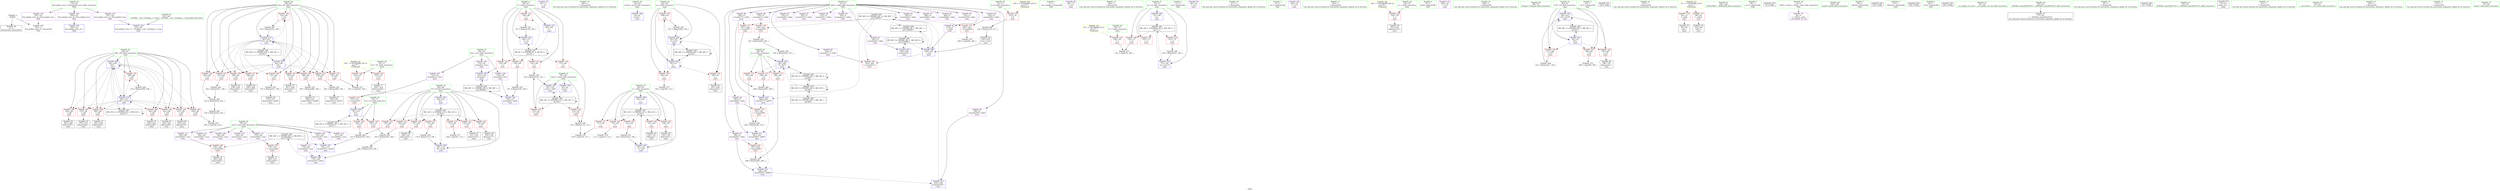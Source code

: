 digraph "SVFG" {
	label="SVFG";

	Node0x560d59ad0200 [shape=record,color=grey,label="{NodeID: 0\nNullPtr}"];
	Node0x560d59ad0200 -> Node0x560d59ad50b0[style=solid];
	Node0x560d59ad0200 -> Node0x560d59afc360[style=solid];
	Node0x560d59b031f0 [shape=record,color=grey,label="{NodeID: 263\n232 = Binary(231, 106, )\n}"];
	Node0x560d59b031f0 -> Node0x560d59b03370[style=solid];
	Node0x560d59afbef0 [shape=record,color=red,label="{NodeID: 180\n294\<--293\n\<--arrayidx93\nmain\n}"];
	Node0x560d59afbef0 -> Node0x560d59af5820[style=solid];
	Node0x560d59af37c0 [shape=record,color=purple,label="{NodeID: 97\n93\<--11\n\<--.str\nmain\n}"];
	Node0x560d59ad0320 [shape=record,color=green,label="{NodeID: 14\n190\<--1\n\<--dummyObj\nCan only get source location for instruction, argument, global var or function.}"];
	Node0x560d59b046f0 [shape=record,color=grey,label="{NodeID: 277\n148 = cmp(147, 112, )\n}"];
	Node0x560d59af6ba0 [shape=record,color=blue,label="{NodeID: 194\n64\<--142\ni\<--inc8\nmain\n}"];
	Node0x560d59af6ba0 -> Node0x560d59b13990[style=dashed];
	Node0x560d59af43b0 [shape=record,color=purple,label="{NodeID: 111\n170\<--66\narrayidx24\<--num\nmain\n}"];
	Node0x560d59af43b0 -> Node0x560d59af6ee0[style=solid];
	Node0x560d59af27b0 [shape=record,color=green,label="{NodeID: 28\n54\<--55\nretval\<--retval_field_insensitive\nmain\n}"];
	Node0x560d59af27b0 -> Node0x560d59afc460[style=solid];
	Node0x560d59af7700 [shape=record,color=blue,label="{NodeID: 208\n86\<--106\nj56\<--\nmain\n}"];
	Node0x560d59af7700 -> Node0x560d59afb120[style=dashed];
	Node0x560d59af7700 -> Node0x560d59afb1f0[style=dashed];
	Node0x560d59af7700 -> Node0x560d59afb2c0[style=dashed];
	Node0x560d59af7700 -> Node0x560d59afb390[style=dashed];
	Node0x560d59af7700 -> Node0x560d59afb460[style=dashed];
	Node0x560d59af7700 -> Node0x560d59afb530[style=dashed];
	Node0x560d59af7700 -> Node0x560d59afb600[style=dashed];
	Node0x560d59af7700 -> Node0x560d59afb6d0[style=dashed];
	Node0x560d59af7700 -> Node0x560d59af7700[style=dashed];
	Node0x560d59af7700 -> Node0x560d59afeb30[style=dashed];
	Node0x560d59af7700 -> Node0x560d59b0ff80[style=dashed];
	Node0x560d59af9240 [shape=record,color=red,label="{NodeID: 125\n133\<--62\n\<--count\nmain\n}"];
	Node0x560d59af9240 -> Node0x560d59af8050[style=solid];
	Node0x560d59af3210 [shape=record,color=green,label="{NodeID: 42\n82\<--83\nj\<--j_field_insensitive\nmain\n}"];
	Node0x560d59af3210 -> Node0x560d59afa690[style=solid];
	Node0x560d59af3210 -> Node0x560d59afa760[style=solid];
	Node0x560d59af3210 -> Node0x560d59afa830[style=solid];
	Node0x560d59af3210 -> Node0x560d59af7220[style=solid];
	Node0x560d59af3210 -> Node0x560d59af73c0[style=solid];
	Node0x560d59b15d80 [shape=record,color=black,label="{NodeID: 305\nMR_16V_2 = PHI(MR_16V_3, MR_16V_1, )\npts\{71 \}\n}"];
	Node0x560d59b15d80 -> Node0x560d59af6d40[style=dashed];
	Node0x560d59af9da0 [shape=record,color=red,label="{NodeID: 139\n164\<--70\n\<--l13\nmain\n}"];
	Node0x560d59af9da0 -> Node0x560d59af7d50[style=solid];
	Node0x560d59af4980 [shape=record,color=black,label="{NodeID: 56\n129\<--128\nidxprom5\<--\nmain\n}"];
	Node0x560d59afa900 [shape=record,color=red,label="{NodeID: 153\n223\<--84\n\<--i52\nmain\n}"];
	Node0x560d59afa900 -> Node0x560d59b03f70[style=solid];
	Node0x560d59af54e0 [shape=record,color=black,label="{NodeID: 70\n276\<--275\nidxprom82\<--\nmain\n}"];
	Node0x560d59af7d50 [shape=record,color=grey,label="{NodeID: 250\n165 = Binary(163, 164, )\n}"];
	Node0x560d59af7d50 -> Node0x560d59af7bd0[style=solid];
	Node0x560d59afb460 [shape=record,color=red,label="{NodeID: 167\n275\<--86\n\<--j56\nmain\n}"];
	Node0x560d59afb460 -> Node0x560d59af54e0[style=solid];
	Node0x560d59af6040 [shape=record,color=purple,label="{NodeID: 84\n243\<--8\narrayidx65\<--table\nmain\n}"];
	Node0x560d59af6040 -> Node0x560d59afbae0[style=solid];
	Node0x560d59acfd80 [shape=record,color=green,label="{NodeID: 1\n7\<--1\n__dso_handle\<--dummyObj\nGlob }"];
	Node0x560d59b03370 [shape=record,color=grey,label="{NodeID: 264\n233 = Binary(230, 232, )\n}"];
	Node0x560d59b03370 -> Node0x560d59b034f0[style=solid];
	Node0x560d59afbfc0 [shape=record,color=red,label="{NodeID: 181\n297\<--296\n\<--arrayidx95\nmain\n}"];
	Node0x560d59afbfc0 -> Node0x560d59af87d0[style=solid];
	Node0x560d59af3890 [shape=record,color=purple,label="{NodeID: 98\n94\<--13\n\<--.str.1\nmain\n}"];
	Node0x560d59ad03f0 [shape=record,color=green,label="{NodeID: 15\n204\<--1\n\<--dummyObj\nCan only get source location for instruction, argument, global var or function.}"];
	Node0x560d59b04870 [shape=record,color=grey,label="{NodeID: 278\n236 = cmp(229, 234, )\n}"];
	Node0x560d59af6c70 [shape=record,color=blue,label="{NodeID: 195\n68\<--106\ni9\<--\nmain\n}"];
	Node0x560d59af6c70 -> Node0x560d59b15880[style=dashed];
	Node0x560d59af4480 [shape=record,color=purple,label="{NodeID: 112\n277\<--66\narrayidx83\<--num\nmain\n}"];
	Node0x560d59af2840 [shape=record,color=green,label="{NodeID: 29\n56\<--57\nT\<--T_field_insensitive\nmain\n}"];
	Node0x560d59af2840 -> Node0x560d59af8c90[style=solid];
	Node0x560d59af77d0 [shape=record,color=blue,label="{NodeID: 209\n88\<--256\nd\<--div72\nmain\n}"];
	Node0x560d59af77d0 -> Node0x560d59afb7a0[style=dashed];
	Node0x560d59af77d0 -> Node0x560d59afb870[style=dashed];
	Node0x560d59af77d0 -> Node0x560d59afb940[style=dashed];
	Node0x560d59af77d0 -> Node0x560d59b10e80[style=dashed];
	Node0x560d59af9310 [shape=record,color=red,label="{NodeID: 126\n110\<--64\n\<--i\nmain\n}"];
	Node0x560d59af9310 -> Node0x560d59b04570[style=solid];
	Node0x560d59af32e0 [shape=record,color=green,label="{NodeID: 43\n84\<--85\ni52\<--i52_field_insensitive\nmain\n}"];
	Node0x560d59af32e0 -> Node0x560d59afa900[style=solid];
	Node0x560d59af32e0 -> Node0x560d59afa9d0[style=solid];
	Node0x560d59af32e0 -> Node0x560d59afaaa0[style=solid];
	Node0x560d59af32e0 -> Node0x560d59afab70[style=solid];
	Node0x560d59af32e0 -> Node0x560d59afac40[style=solid];
	Node0x560d59af32e0 -> Node0x560d59afad10[style=solid];
	Node0x560d59af32e0 -> Node0x560d59afade0[style=solid];
	Node0x560d59af32e0 -> Node0x560d59afaeb0[style=solid];
	Node0x560d59af32e0 -> Node0x560d59afaf80[style=solid];
	Node0x560d59af32e0 -> Node0x560d59afb050[style=solid];
	Node0x560d59af32e0 -> Node0x560d59af7630[style=solid];
	Node0x560d59af32e0 -> Node0x560d59afec00[style=solid];
	Node0x560d59b16280 [shape=record,color=black,label="{NodeID: 306\nMR_40V_2 = PHI(MR_40V_4, MR_40V_1, )\npts\{670000 \}\n}"];
	Node0x560d59b16280 -> Node0x560d59afbd50[style=dashed];
	Node0x560d59b16280 -> Node0x560d59afbef0[style=dashed];
	Node0x560d59b16280 -> Node0x560d59af6e10[style=dashed];
	Node0x560d59af9e70 [shape=record,color=red,label="{NodeID: 140\n179\<--72\n\<--ca\nmain\n}"];
	Node0x560d59af9e70 -> Node0x560d59b03df0[style=solid];
	Node0x560d59af4a50 [shape=record,color=black,label="{NodeID: 57\n151\<--150\nidxprom14\<--\nmain\n}"];
	Node0x560d59b18da0 [shape=record,color=yellow,style=double,label="{NodeID: 320\n20V_1 = ENCHI(MR_20V_0)\npts\{75 \}\nFun[main]}"];
	Node0x560d59b18da0 -> Node0x560d59afa0e0[style=dashed];
	Node0x560d59afa9d0 [shape=record,color=red,label="{NodeID: 154\n230\<--84\n\<--i52\nmain\n}"];
	Node0x560d59afa9d0 -> Node0x560d59b03370[style=solid];
	Node0x560d59af55b0 [shape=record,color=black,label="{NodeID: 71\n280\<--279\nidxprom85\<--\nmain\n}"];
	Node0x560d59af7ed0 [shape=record,color=grey,label="{NodeID: 251\n142 = Binary(141, 106, )\n}"];
	Node0x560d59af7ed0 -> Node0x560d59af6ba0[style=solid];
	Node0x560d59afb530 [shape=record,color=red,label="{NodeID: 168\n290\<--86\n\<--j56\nmain\n}"];
	Node0x560d59afb530 -> Node0x560d59af5750[style=solid];
	Node0x560d59af6110 [shape=record,color=purple,label="{NodeID: 85\n250\<--8\narrayidx69\<--table\nmain\n}"];
	Node0x560d59ad4590 [shape=record,color=green,label="{NodeID: 2\n11\<--1\n.str\<--dummyObj\nGlob }"];
	Node0x560d59b034f0 [shape=record,color=grey,label="{NodeID: 265\n234 = Binary(233, 235, )\n}"];
	Node0x560d59b034f0 -> Node0x560d59b04870[style=solid];
	Node0x560d59afc090 [shape=record,color=red,label="{NodeID: 182\n325\<--324\n\<--arrayidx111\nmain\n}"];
	Node0x560d59af3960 [shape=record,color=purple,label="{NodeID: 99\n99\<--16\n\<--.str.2\nmain\n}"];
	Node0x560d59ad04c0 [shape=record,color=green,label="{NodeID: 16\n217\<--1\n\<--dummyObj\nCan only get source location for instruction, argument, global var or function.}"];
	Node0x560d59b049f0 [shape=record,color=grey,label="{NodeID: 279\n245 = cmp(244, 246, )\n}"];
	Node0x560d59af6d40 [shape=record,color=blue,label="{NodeID: 196\n70\<--153\nl13\<--\nmain\n}"];
	Node0x560d59af6d40 -> Node0x560d59af9cd0[style=dashed];
	Node0x560d59af6d40 -> Node0x560d59af9da0[style=dashed];
	Node0x560d59af6d40 -> Node0x560d59b15d80[style=dashed];
	Node0x560d59af4550 [shape=record,color=purple,label="{NodeID: 113\n278\<--66\narrayidx84\<--num\nmain\n}"];
	Node0x560d59af4550 -> Node0x560d59afbd50[style=solid];
	Node0x560d59af28d0 [shape=record,color=green,label="{NodeID: 30\n58\<--59\nleve\<--leve_field_insensitive\nmain\n}"];
	Node0x560d59af28d0 -> Node0x560d59af3ed0[style=solid];
	Node0x560d59af28d0 -> Node0x560d59af3fa0[style=solid];
	Node0x560d59af28d0 -> Node0x560d59af4070[style=solid];
	Node0x560d59af78a0 [shape=record,color=blue,label="{NodeID: 210\n266\<--268\narrayidx77\<--add78\nmain\n}"];
	Node0x560d59af78a0 -> Node0x560d59afbe20[style=dashed];
	Node0x560d59af78a0 -> Node0x560d59af7970[style=dashed];
	Node0x560d59af93e0 [shape=record,color=red,label="{NodeID: 127\n117\<--64\n\<--i\nmain\n}"];
	Node0x560d59af93e0 -> Node0x560d59b04270[style=solid];
	Node0x560d59af33b0 [shape=record,color=green,label="{NodeID: 44\n86\<--87\nj56\<--j56_field_insensitive\nmain\n}"];
	Node0x560d59af33b0 -> Node0x560d59afb120[style=solid];
	Node0x560d59af33b0 -> Node0x560d59afb1f0[style=solid];
	Node0x560d59af33b0 -> Node0x560d59afb2c0[style=solid];
	Node0x560d59af33b0 -> Node0x560d59afb390[style=solid];
	Node0x560d59af33b0 -> Node0x560d59afb460[style=solid];
	Node0x560d59af33b0 -> Node0x560d59afb530[style=solid];
	Node0x560d59af33b0 -> Node0x560d59afb600[style=solid];
	Node0x560d59af33b0 -> Node0x560d59afb6d0[style=solid];
	Node0x560d59af33b0 -> Node0x560d59af7700[style=solid];
	Node0x560d59af33b0 -> Node0x560d59afeb30[style=solid];
	Node0x560d59af9f40 [shape=record,color=red,label="{NodeID: 141\n318\<--72\n\<--ca\nmain\n}"];
	Node0x560d59af4b20 [shape=record,color=black,label="{NodeID: 58\n159\<--158\nidxprom17\<--\nmain\n}"];
	Node0x560d59b18e80 [shape=record,color=yellow,style=double,label="{NodeID: 321\n22V_1 = ENCHI(MR_22V_0)\npts\{77 \}\nFun[main]}"];
	Node0x560d59b18e80 -> Node0x560d59afa1b0[style=dashed];
	Node0x560d59b18e80 -> Node0x560d59afa280[style=dashed];
	Node0x560d59afaaa0 [shape=record,color=red,label="{NodeID: 155\n231\<--84\n\<--i52\nmain\n}"];
	Node0x560d59afaaa0 -> Node0x560d59b031f0[style=solid];
	Node0x560d59af5680 [shape=record,color=black,label="{NodeID: 72\n288\<--287\nidxprom89\<--add88\nmain\n}"];
	Node0x560d59af8050 [shape=record,color=grey,label="{NodeID: 252\n134 = Binary(133, 132, )\n}"];
	Node0x560d59af8050 -> Node0x560d59af6a00[style=solid];
	Node0x560d59afb600 [shape=record,color=red,label="{NodeID: 169\n303\<--86\n\<--j56\nmain\n}"];
	Node0x560d59afb600 -> Node0x560d59af59c0[style=solid];
	Node0x560d59af61e0 [shape=record,color=purple,label="{NodeID: 86\n253\<--8\narrayidx71\<--table\nmain\n}"];
	Node0x560d59af61e0 -> Node0x560d59afbbb0[style=solid];
	Node0x560d59ad3fa0 [shape=record,color=green,label="{NodeID: 3\n13\<--1\n.str.1\<--dummyObj\nGlob }"];
	Node0x560d59b03670 [shape=record,color=grey,label="{NodeID: 266\n216 = Binary(215, 217, )\n}"];
	Node0x560d59b03670 -> Node0x560d59af4e60[style=solid];
	Node0x560d59afc160 [shape=record,color=blue,label="{NodeID: 183\n350\<--25\nllvm.global_ctors_0\<--\nGlob }"];
	Node0x560d59af3a30 [shape=record,color=purple,label="{NodeID: 100\n100\<--18\n\<--.str.3\nmain\n}"];
	Node0x560d59ad0590 [shape=record,color=green,label="{NodeID: 17\n235\<--1\n\<--dummyObj\nCan only get source location for instruction, argument, global var or function.}"];
	Node0x560d59af6e10 [shape=record,color=blue,label="{NodeID: 197\n161\<--157\narrayidx19\<--add16\nmain\n}"];
	Node0x560d59af6e10 -> Node0x560d59af6ee0[style=dashed];
	Node0x560d59af4620 [shape=record,color=purple,label="{NodeID: 114\n292\<--66\narrayidx92\<--num\nmain\n}"];
	Node0x560d59af2960 [shape=record,color=green,label="{NodeID: 31\n60\<--61\nl\<--l_field_insensitive\nmain\n}"];
	Node0x560d59af2960 -> Node0x560d59af8d60[style=solid];
	Node0x560d59af2960 -> Node0x560d59af8e30[style=solid];
	Node0x560d59af2960 -> Node0x560d59af8f00[style=solid];
	Node0x560d59af2960 -> Node0x560d59af8fd0[style=solid];
	Node0x560d59af2960 -> Node0x560d59af90a0[style=solid];
	Node0x560d59af2960 -> Node0x560d59afc530[style=solid];
	Node0x560d59af2960 -> Node0x560d59af6ad0[style=solid];
	Node0x560d59af7970 [shape=record,color=blue,label="{NodeID: 211\n281\<--283\narrayidx86\<--add87\nmain\n}"];
	Node0x560d59af7970 -> Node0x560d59afbfc0[style=dashed];
	Node0x560d59af7970 -> Node0x560d59afe990[style=dashed];
	Node0x560d59af94b0 [shape=record,color=red,label="{NodeID: 128\n121\<--64\n\<--i\nmain\n}"];
	Node0x560d59af94b0 -> Node0x560d59af48b0[style=solid];
	Node0x560d59af3480 [shape=record,color=green,label="{NodeID: 45\n88\<--89\nd\<--d_field_insensitive\nmain\n}"];
	Node0x560d59af3480 -> Node0x560d59afb7a0[style=solid];
	Node0x560d59af3480 -> Node0x560d59afb870[style=solid];
	Node0x560d59af3480 -> Node0x560d59afb940[style=solid];
	Node0x560d59af3480 -> Node0x560d59af77d0[style=solid];
	Node0x560d59afa010 [shape=record,color=red,label="{NodeID: 142\n331\<--72\n\<--ca\nmain\n}"];
	Node0x560d59afa010 -> Node0x560d59b00860[style=solid];
	Node0x560d59af4bf0 [shape=record,color=black,label="{NodeID: 59\n168\<--167\nidxprom22\<--\nmain\n}"];
	Node0x560d59b18f60 [shape=record,color=yellow,style=double,label="{NodeID: 322\n24V_1 = ENCHI(MR_24V_0)\npts\{79 \}\nFun[main]}"];
	Node0x560d59b18f60 -> Node0x560d59afa350[style=dashed];
	Node0x560d59afab70 [shape=record,color=red,label="{NodeID: 156\n238\<--84\n\<--i52\nmain\n}"];
	Node0x560d59afab70 -> Node0x560d59af4f30[style=solid];
	Node0x560d59af5750 [shape=record,color=black,label="{NodeID: 73\n291\<--290\nidxprom91\<--\nmain\n}"];
	Node0x560d59af81d0 [shape=record,color=grey,label="{NodeID: 253\n137 = Binary(136, 106, )\n}"];
	Node0x560d59af81d0 -> Node0x560d59af6ad0[style=solid];
	Node0x560d59afb6d0 [shape=record,color=red,label="{NodeID: 170\n309\<--86\n\<--j56\nmain\n}"];
	Node0x560d59afb6d0 -> Node0x560d59b03af0[style=solid];
	Node0x560d59af62b0 [shape=record,color=purple,label="{NodeID: 87\n263\<--8\narrayidx75\<--table\nmain\n}"];
	Node0x560d59ad4030 [shape=record,color=green,label="{NodeID: 4\n15\<--1\nstdin\<--dummyObj\nGlob }"];
	Node0x560d59b037f0 [shape=record,color=grey,label="{NodeID: 267\n315 = Binary(314, 106, )\n}"];
	Node0x560d59b037f0 -> Node0x560d59afec00[style=solid];
	Node0x560d59afc260 [shape=record,color=blue,label="{NodeID: 184\n351\<--26\nllvm.global_ctors_1\<--_GLOBAL__sub_I_Youhang_1_0.cpp\nGlob }"];
	Node0x560d59af3b00 [shape=record,color=purple,label="{NodeID: 101\n326\<--22\n\<--.str.4\nmain\n}"];
	Node0x560d59ad0660 [shape=record,color=green,label="{NodeID: 18\n246\<--1\n\<--dummyObj\nCan only get source location for instruction, argument, global var or function.}"];
	Node0x560d59af6ee0 [shape=record,color=blue,label="{NodeID: 198\n170\<--166\narrayidx24\<--add21\nmain\n}"];
	Node0x560d59af6ee0 -> Node0x560d59b16280[style=dashed];
	Node0x560d59af8a20 [shape=record,color=purple,label="{NodeID: 115\n293\<--66\narrayidx93\<--num\nmain\n}"];
	Node0x560d59af8a20 -> Node0x560d59afbef0[style=solid];
	Node0x560d59af29f0 [shape=record,color=green,label="{NodeID: 32\n62\<--63\ncount\<--count_field_insensitive\nmain\n}"];
	Node0x560d59af29f0 -> Node0x560d59af9170[style=solid];
	Node0x560d59af29f0 -> Node0x560d59af9240[style=solid];
	Node0x560d59af29f0 -> Node0x560d59afc600[style=solid];
	Node0x560d59af29f0 -> Node0x560d59af6a00[style=solid];
	Node0x560d59b12780 [shape=record,color=black,label="{NodeID: 295\nMR_8V_3 = PHI(MR_8V_4, MR_8V_2, )\npts\{61 \}\n}"];
	Node0x560d59b12780 -> Node0x560d59af8d60[style=dashed];
	Node0x560d59b12780 -> Node0x560d59af8e30[style=dashed];
	Node0x560d59b12780 -> Node0x560d59af8f00[style=dashed];
	Node0x560d59b12780 -> Node0x560d59af8fd0[style=dashed];
	Node0x560d59b12780 -> Node0x560d59af90a0[style=dashed];
	Node0x560d59b12780 -> Node0x560d59af6ad0[style=dashed];
	Node0x560d59b12780 -> Node0x560d59b12780[style=dashed];
	Node0x560d59afe990 [shape=record,color=blue,label="{NodeID: 212\n296\<--298\narrayidx95\<--add96\nmain\n}"];
	Node0x560d59afe990 -> Node0x560d59afea60[style=dashed];
	Node0x560d59af9580 [shape=record,color=red,label="{NodeID: 129\n128\<--64\n\<--i\nmain\n}"];
	Node0x560d59af9580 -> Node0x560d59af4980[style=solid];
	Node0x560d59af3550 [shape=record,color=green,label="{NodeID: 46\n96\<--97\nfreopen\<--freopen_field_insensitive\n}"];
	Node0x560d59b17180 [shape=record,color=black,label="{NodeID: 309\nMR_34V_3 = PHI(MR_34V_4, MR_34V_2, )\npts\{89 \}\n}"];
	Node0x560d59b17180 -> Node0x560d59af77d0[style=dashed];
	Node0x560d59b17180 -> Node0x560d59b10480[style=dashed];
	Node0x560d59b17180 -> Node0x560d59b10e80[style=dashed];
	Node0x560d59b17180 -> Node0x560d59b17180[style=dashed];
	Node0x560d59afa0e0 [shape=record,color=red,label="{NodeID: 143\n215\<--74\n\<--b\nmain\n}"];
	Node0x560d59afa0e0 -> Node0x560d59b03670[style=solid];
	Node0x560d59af4cc0 [shape=record,color=black,label="{NodeID: 60\n198\<--197\nidxprom42\<--\nmain\n}"];
	Node0x560d59afac40 [shape=record,color=red,label="{NodeID: 157\n248\<--84\n\<--i52\nmain\n}"];
	Node0x560d59afac40 -> Node0x560d59af50d0[style=solid];
	Node0x560d59af5820 [shape=record,color=black,label="{NodeID: 74\n295\<--294\nidxprom94\<--\nmain\n}"];
	Node0x560d59af8350 [shape=record,color=grey,label="{NodeID: 254\n272 = Binary(271, 106, )\n}"];
	Node0x560d59af8350 -> Node0x560d59af5410[style=solid];
	Node0x560d59afb7a0 [shape=record,color=red,label="{NodeID: 171\n259\<--88\n\<--d\nmain\n}"];
	Node0x560d59afb7a0 -> Node0x560d59b03070[style=solid];
	Node0x560d59af6380 [shape=record,color=purple,label="{NodeID: 88\n266\<--8\narrayidx77\<--table\nmain\n}"];
	Node0x560d59af6380 -> Node0x560d59afbc80[style=solid];
	Node0x560d59af6380 -> Node0x560d59af78a0[style=solid];
	Node0x560d59ad5740 [shape=record,color=green,label="{NodeID: 5\n16\<--1\n.str.2\<--dummyObj\nGlob }"];
	Node0x560d597e1ba0 [shape=record,color=black,label="{NodeID: 351\n102 = PHI()\n}"];
	Node0x560d59b03970 [shape=record,color=grey,label="{NodeID: 268\n212 = Binary(211, 106, )\n}"];
	Node0x560d59b03970 -> Node0x560d59af7490[style=solid];
	Node0x560d59afc360 [shape=record,color=blue, style = dotted,label="{NodeID: 185\n352\<--3\nllvm.global_ctors_2\<--dummyVal\nGlob }"];
	Node0x560d59af3bd0 [shape=record,color=purple,label="{NodeID: 102\n350\<--24\nllvm.global_ctors_0\<--llvm.global_ctors\nGlob }"];
	Node0x560d59af3bd0 -> Node0x560d59afc160[style=solid];
	Node0x560d59ad0730 [shape=record,color=green,label="{NodeID: 19\n257\<--1\n\<--dummyObj\nCan only get source location for instruction, argument, global var or function.}"];
	Node0x560d59b0e680 [shape=record,color=black,label="{NodeID: 282\nMR_36V_8 = PHI(MR_36V_13, MR_36V_7, )\npts\{100000 \}\n}"];
	Node0x560d59b0e680 -> Node0x560d59afbae0[style=dashed];
	Node0x560d59b0e680 -> Node0x560d59afbbb0[style=dashed];
	Node0x560d59b0e680 -> Node0x560d59afbc80[style=dashed];
	Node0x560d59b0e680 -> Node0x560d59afc090[style=dashed];
	Node0x560d59b0e680 -> Node0x560d59af78a0[style=dashed];
	Node0x560d59b0e680 -> Node0x560d59b0e680[style=dashed];
	Node0x560d59b0e680 -> Node0x560d59b10980[style=dashed];
	Node0x560d59af6fb0 [shape=record,color=blue,label="{NodeID: 199\n68\<--174\ni9\<--inc26\nmain\n}"];
	Node0x560d59af6fb0 -> Node0x560d59b15880[style=dashed];
	Node0x560d59af8af0 [shape=record,color=red,label="{NodeID: 116\n92\<--15\n\<--stdin\nmain\n}"];
	Node0x560d59af8af0 -> Node0x560d59af4710[style=solid];
	Node0x560d59af2ac0 [shape=record,color=green,label="{NodeID: 33\n64\<--65\ni\<--i_field_insensitive\nmain\n}"];
	Node0x560d59af2ac0 -> Node0x560d59af9310[style=solid];
	Node0x560d59af2ac0 -> Node0x560d59af93e0[style=solid];
	Node0x560d59af2ac0 -> Node0x560d59af94b0[style=solid];
	Node0x560d59af2ac0 -> Node0x560d59af9580[style=solid];
	Node0x560d59af2ac0 -> Node0x560d59af9650[style=solid];
	Node0x560d59af2ac0 -> Node0x560d59afc6d0[style=solid];
	Node0x560d59af2ac0 -> Node0x560d59af6ba0[style=solid];
	Node0x560d59b12c80 [shape=record,color=black,label="{NodeID: 296\nMR_10V_3 = PHI(MR_10V_4, MR_10V_2, )\npts\{63 \}\n}"];
	Node0x560d59b12c80 -> Node0x560d59af9170[style=dashed];
	Node0x560d59b12c80 -> Node0x560d59af9240[style=dashed];
	Node0x560d59b12c80 -> Node0x560d59af6a00[style=dashed];
	Node0x560d59b12c80 -> Node0x560d59b12c80[style=dashed];
	Node0x560d59afea60 [shape=record,color=blue,label="{NodeID: 213\n305\<--246\narrayidx100\<--\nmain\n}"];
	Node0x560d59afea60 -> Node0x560d59b0e680[style=dashed];
	Node0x560d59af9650 [shape=record,color=red,label="{NodeID: 130\n141\<--64\n\<--i\nmain\n}"];
	Node0x560d59af9650 -> Node0x560d59af7ed0[style=solid];
	Node0x560d59af3620 [shape=record,color=green,label="{NodeID: 47\n103\<--104\n_ZNSirsERi\<--_ZNSirsERi_field_insensitive\n}"];
	Node0x560d59afa1b0 [shape=record,color=red,label="{NodeID: 144\n224\<--76\n\<--l31\nmain\n}"];
	Node0x560d59afa1b0 -> Node0x560d59b03f70[style=solid];
	Node0x560d59af4d90 [shape=record,color=black,label="{NodeID: 61\n201\<--200\nidxprom44\<--\nmain\n}"];
	Node0x560d59afad10 [shape=record,color=red,label="{NodeID: 158\n260\<--84\n\<--i52\nmain\n}"];
	Node0x560d59afad10 -> Node0x560d59b02ef0[style=solid];
	Node0x560d59af58f0 [shape=record,color=black,label="{NodeID: 75\n301\<--300\nidxprom97\<--\nmain\n}"];
	Node0x560d59af84d0 [shape=record,color=grey,label="{NodeID: 255\n256 = Binary(255, 257, )\n}"];
	Node0x560d59af84d0 -> Node0x560d59af77d0[style=solid];
	Node0x560d59afb870 [shape=record,color=red,label="{NodeID: 172\n270\<--88\n\<--d\nmain\n}"];
	Node0x560d59afb870 -> Node0x560d59af8950[style=solid];
	Node0x560d59af6450 [shape=record,color=purple,label="{NodeID: 89\n274\<--8\narrayidx81\<--table\nmain\n}"];
	Node0x560d59ad57d0 [shape=record,color=green,label="{NodeID: 6\n18\<--1\n.str.3\<--dummyObj\nGlob }"];
	Node0x560d59b28830 [shape=record,color=black,label="{NodeID: 352\n36 = PHI()\n}"];
	Node0x560d59b03af0 [shape=record,color=grey,label="{NodeID: 269\n310 = Binary(309, 106, )\n}"];
	Node0x560d59b03af0 -> Node0x560d59afeb30[style=solid];
	Node0x560d59afc460 [shape=record,color=blue,label="{NodeID: 186\n54\<--91\nretval\<--\nmain\n}"];
	Node0x560d59af3cd0 [shape=record,color=purple,label="{NodeID: 103\n351\<--24\nllvm.global_ctors_1\<--llvm.global_ctors\nGlob }"];
	Node0x560d59af3cd0 -> Node0x560d59afc260[style=solid];
	Node0x560d59ad4740 [shape=record,color=green,label="{NodeID: 20\n4\<--6\n_ZStL8__ioinit\<--_ZStL8__ioinit_field_insensitive\nGlob }"];
	Node0x560d59ad4740 -> Node0x560d59af5c30[style=solid];
	Node0x560d59b0eb80 [shape=record,color=black,label="{NodeID: 283\nMR_18V_3 = PHI(MR_18V_4, MR_18V_2, )\npts\{73 \}\n}"];
	Node0x560d59b0eb80 -> Node0x560d59af9e70[style=dashed];
	Node0x560d59b0eb80 -> Node0x560d59af9f40[style=dashed];
	Node0x560d59b0eb80 -> Node0x560d59afa010[style=dashed];
	Node0x560d59b0eb80 -> Node0x560d59afecd0[style=dashed];
	Node0x560d59af7080 [shape=record,color=blue,label="{NodeID: 200\n72\<--106\nca\<--\nmain\n}"];
	Node0x560d59af7080 -> Node0x560d59b0eb80[style=dashed];
	Node0x560d59af8bc0 [shape=record,color=red,label="{NodeID: 117\n98\<--20\n\<--stdout\nmain\n}"];
	Node0x560d59af8bc0 -> Node0x560d59af47e0[style=solid];
	Node0x560d59af2b90 [shape=record,color=green,label="{NodeID: 34\n66\<--67\nnum\<--num_field_insensitive\nmain\n}"];
	Node0x560d59af2b90 -> Node0x560d59af4140[style=solid];
	Node0x560d59af2b90 -> Node0x560d59af4210[style=solid];
	Node0x560d59af2b90 -> Node0x560d59af42e0[style=solid];
	Node0x560d59af2b90 -> Node0x560d59af43b0[style=solid];
	Node0x560d59af2b90 -> Node0x560d59af4480[style=solid];
	Node0x560d59af2b90 -> Node0x560d59af4550[style=solid];
	Node0x560d59af2b90 -> Node0x560d59af4620[style=solid];
	Node0x560d59af2b90 -> Node0x560d59af8a20[style=solid];
	Node0x560d59b13990 [shape=record,color=black,label="{NodeID: 297\nMR_12V_3 = PHI(MR_12V_4, MR_12V_2, )\npts\{65 \}\n}"];
	Node0x560d59b13990 -> Node0x560d59af9310[style=dashed];
	Node0x560d59b13990 -> Node0x560d59af93e0[style=dashed];
	Node0x560d59b13990 -> Node0x560d59af94b0[style=dashed];
	Node0x560d59b13990 -> Node0x560d59af9580[style=dashed];
	Node0x560d59b13990 -> Node0x560d59af9650[style=dashed];
	Node0x560d59b13990 -> Node0x560d59af6ba0[style=dashed];
	Node0x560d59afeb30 [shape=record,color=blue,label="{NodeID: 214\n86\<--310\nj56\<--inc103\nmain\n}"];
	Node0x560d59afeb30 -> Node0x560d59afb120[style=dashed];
	Node0x560d59afeb30 -> Node0x560d59afb1f0[style=dashed];
	Node0x560d59afeb30 -> Node0x560d59afb2c0[style=dashed];
	Node0x560d59afeb30 -> Node0x560d59afb390[style=dashed];
	Node0x560d59afeb30 -> Node0x560d59afb460[style=dashed];
	Node0x560d59afeb30 -> Node0x560d59afb530[style=dashed];
	Node0x560d59afeb30 -> Node0x560d59afb600[style=dashed];
	Node0x560d59afeb30 -> Node0x560d59afb6d0[style=dashed];
	Node0x560d59afeb30 -> Node0x560d59af7700[style=dashed];
	Node0x560d59afeb30 -> Node0x560d59afeb30[style=dashed];
	Node0x560d59afeb30 -> Node0x560d59b0ff80[style=dashed];
	Node0x560d59af9720 [shape=record,color=red,label="{NodeID: 131\n147\<--68\n\<--i9\nmain\n}"];
	Node0x560d59af9720 -> Node0x560d59b046f0[style=solid];
	Node0x560d59ad4f10 [shape=record,color=green,label="{NodeID: 48\n328\<--329\nprintf\<--printf_field_insensitive\n}"];
	Node0x560d59b17b80 [shape=record,color=yellow,style=double,label="{NodeID: 311\n2V_1 = ENCHI(MR_2V_0)\npts\{1 \}\nFun[main]}"];
	Node0x560d59b17b80 -> Node0x560d59af8af0[style=dashed];
	Node0x560d59b17b80 -> Node0x560d59af8bc0[style=dashed];
	Node0x560d59afa280 [shape=record,color=red,label="{NodeID: 145\n319\<--76\n\<--l31\nmain\n}"];
	Node0x560d59afa280 -> Node0x560d59af5a90[style=solid];
	Node0x560d59af4e60 [shape=record,color=black,label="{NodeID: 62\n218\<--216\nconv\<--mul\nmain\n}"];
	Node0x560d59af4e60 -> Node0x560d59af7560[style=solid];
	Node0x560d59afade0 [shape=record,color=red,label="{NodeID: 159\n271\<--84\n\<--i52\nmain\n}"];
	Node0x560d59afade0 -> Node0x560d59af8350[style=solid];
	Node0x560d59af59c0 [shape=record,color=black,label="{NodeID: 76\n304\<--303\nidxprom99\<--\nmain\n}"];
	Node0x560d59af8650 [shape=record,color=grey,label="{NodeID: 256\n255 = Binary(254, 246, )\n}"];
	Node0x560d59af8650 -> Node0x560d59af84d0[style=solid];
	Node0x560d59afb940 [shape=record,color=red,label="{NodeID: 173\n285\<--88\n\<--d\nmain\n}"];
	Node0x560d59afb940 -> Node0x560d59af87d0[style=solid];
	Node0x560d59af6520 [shape=record,color=purple,label="{NodeID: 90\n281\<--8\narrayidx86\<--table\nmain\n}"];
	Node0x560d59af6520 -> Node0x560d59afbe20[style=solid];
	Node0x560d59af6520 -> Node0x560d59af7970[style=solid];
	Node0x560d59ad3d60 [shape=record,color=green,label="{NodeID: 7\n20\<--1\nstdout\<--dummyObj\nGlob }"];
	Node0x560d59b28930 [shape=record,color=black,label="{NodeID: 353\n183 = PHI()\n}"];
	Node0x560d59b03c70 [shape=record,color=grey,label="{NodeID: 270\n207 = Binary(206, 106, )\n}"];
	Node0x560d59b03c70 -> Node0x560d59af73c0[style=solid];
	Node0x560d59afc530 [shape=record,color=blue,label="{NodeID: 187\n60\<--106\nl\<--\nmain\n}"];
	Node0x560d59afc530 -> Node0x560d59b12780[style=dashed];
	Node0x560d59af3dd0 [shape=record,color=purple,label="{NodeID: 104\n352\<--24\nllvm.global_ctors_2\<--llvm.global_ctors\nGlob }"];
	Node0x560d59af3dd0 -> Node0x560d59afc360[style=solid];
	Node0x560d59ad4810 [shape=record,color=green,label="{NodeID: 21\n8\<--10\ntable\<--table_field_insensitive\nGlob }"];
	Node0x560d59ad4810 -> Node0x560d59af5d00[style=solid];
	Node0x560d59ad4810 -> Node0x560d59af5dd0[style=solid];
	Node0x560d59ad4810 -> Node0x560d59af5ea0[style=solid];
	Node0x560d59ad4810 -> Node0x560d59af5f70[style=solid];
	Node0x560d59ad4810 -> Node0x560d59af6040[style=solid];
	Node0x560d59ad4810 -> Node0x560d59af6110[style=solid];
	Node0x560d59ad4810 -> Node0x560d59af61e0[style=solid];
	Node0x560d59ad4810 -> Node0x560d59af62b0[style=solid];
	Node0x560d59ad4810 -> Node0x560d59af6380[style=solid];
	Node0x560d59ad4810 -> Node0x560d59af6450[style=solid];
	Node0x560d59ad4810 -> Node0x560d59af6520[style=solid];
	Node0x560d59ad4810 -> Node0x560d59af65f0[style=solid];
	Node0x560d59ad4810 -> Node0x560d59af66c0[style=solid];
	Node0x560d59ad4810 -> Node0x560d59af6790[style=solid];
	Node0x560d59ad4810 -> Node0x560d59af6860[style=solid];
	Node0x560d59ad4810 -> Node0x560d59af6930[style=solid];
	Node0x560d59ad4810 -> Node0x560d59af36f0[style=solid];
	Node0x560d59b0f080 [shape=record,color=black,label="{NodeID: 284\nMR_26V_2 = PHI(MR_26V_4, MR_26V_1, )\npts\{81 \}\n}"];
	Node0x560d59b0f080 -> Node0x560d59af7150[style=dashed];
	Node0x560d59af7150 [shape=record,color=blue,label="{NodeID: 201\n80\<--91\ni35\<--\nmain\n}"];
	Node0x560d59af7150 -> Node0x560d59afa420[style=dashed];
	Node0x560d59af7150 -> Node0x560d59afa4f0[style=dashed];
	Node0x560d59af7150 -> Node0x560d59afa5c0[style=dashed];
	Node0x560d59af7150 -> Node0x560d59af7490[style=dashed];
	Node0x560d59af7150 -> Node0x560d59b0f080[style=dashed];
	Node0x560d59af8c90 [shape=record,color=red,label="{NodeID: 118\n180\<--56\n\<--T\nmain\n}"];
	Node0x560d59af8c90 -> Node0x560d59b03df0[style=solid];
	Node0x560d59af2c60 [shape=record,color=green,label="{NodeID: 35\n68\<--69\ni9\<--i9_field_insensitive\nmain\n}"];
	Node0x560d59af2c60 -> Node0x560d59af9720[style=solid];
	Node0x560d59af2c60 -> Node0x560d59af97f0[style=solid];
	Node0x560d59af2c60 -> Node0x560d59af98c0[style=solid];
	Node0x560d59af2c60 -> Node0x560d59af9990[style=solid];
	Node0x560d59af2c60 -> Node0x560d59af9a60[style=solid];
	Node0x560d59af2c60 -> Node0x560d59af9b30[style=solid];
	Node0x560d59af2c60 -> Node0x560d59af9c00[style=solid];
	Node0x560d59af2c60 -> Node0x560d59af6c70[style=solid];
	Node0x560d59af2c60 -> Node0x560d59af6fb0[style=solid];
	Node0x560d59b13a80 [shape=record,color=black,label="{NodeID: 298\nMR_38V_2 = PHI(MR_38V_4, MR_38V_1, )\npts\{590000 \}\n}"];
	Node0x560d59b13a80 -> Node0x560d59afba10[style=dashed];
	Node0x560d59b13a80 -> Node0x560d59afc7a0[style=dashed];
	Node0x560d59b13a80 -> Node0x560d59afc870[style=dashed];
	Node0x560d59afec00 [shape=record,color=blue,label="{NodeID: 215\n84\<--315\ni52\<--inc106\nmain\n}"];
	Node0x560d59afec00 -> Node0x560d59afa900[style=dashed];
	Node0x560d59afec00 -> Node0x560d59afa9d0[style=dashed];
	Node0x560d59afec00 -> Node0x560d59afaaa0[style=dashed];
	Node0x560d59afec00 -> Node0x560d59afab70[style=dashed];
	Node0x560d59afec00 -> Node0x560d59afac40[style=dashed];
	Node0x560d59afec00 -> Node0x560d59afad10[style=dashed];
	Node0x560d59afec00 -> Node0x560d59afade0[style=dashed];
	Node0x560d59afec00 -> Node0x560d59afaeb0[style=dashed];
	Node0x560d59afec00 -> Node0x560d59afaf80[style=dashed];
	Node0x560d59afec00 -> Node0x560d59afb050[style=dashed];
	Node0x560d59afec00 -> Node0x560d59afec00[style=dashed];
	Node0x560d59afec00 -> Node0x560d59b0fa80[style=dashed];
	Node0x560d59af97f0 [shape=record,color=red,label="{NodeID: 132\n150\<--68\n\<--i9\nmain\n}"];
	Node0x560d59af97f0 -> Node0x560d59af4a50[style=solid];
	Node0x560d59ad4fe0 [shape=record,color=green,label="{NodeID: 49\n26\<--346\n_GLOBAL__sub_I_Youhang_1_0.cpp\<--_GLOBAL__sub_I_Youhang_1_0.cpp_field_insensitive\n}"];
	Node0x560d59ad4fe0 -> Node0x560d59afc260[style=solid];
	Node0x560d59afa350 [shape=record,color=red,label="{NodeID: 146\n322\<--78\n\<--n\nmain\n}"];
	Node0x560d59afa350 -> Node0x560d59af5b60[style=solid];
	Node0x560d59af4f30 [shape=record,color=black,label="{NodeID: 63\n239\<--238\nidxprom62\<--\nmain\n}"];
	Node0x560d59afaeb0 [shape=record,color=red,label="{NodeID: 160\n286\<--84\n\<--i52\nmain\n}"];
	Node0x560d59afaeb0 -> Node0x560d59b009e0[style=solid];
	Node0x560d59af5a90 [shape=record,color=black,label="{NodeID: 77\n320\<--319\nidxprom108\<--\nmain\n}"];
	Node0x560d59af87d0 [shape=record,color=grey,label="{NodeID: 257\n298 = Binary(297, 285, )\n}"];
	Node0x560d59af87d0 -> Node0x560d59afe990[style=solid];
	Node0x560d59afba10 [shape=record,color=red,label="{NodeID: 174\n153\<--152\n\<--arrayidx15\nmain\n}"];
	Node0x560d59afba10 -> Node0x560d59af6d40[style=solid];
	Node0x560d59af65f0 [shape=record,color=purple,label="{NodeID: 91\n289\<--8\narrayidx90\<--table\nmain\n}"];
	Node0x560d59ad3df0 [shape=record,color=green,label="{NodeID: 8\n21\<--1\n_ZSt3cin\<--dummyObj\nGlob }"];
	Node0x560d59b28a90 [shape=record,color=black,label="{NodeID: 354\n184 = PHI()\n}"];
	Node0x560d59b03df0 [shape=record,color=grey,label="{NodeID: 271\n181 = cmp(179, 180, )\n}"];
	Node0x560d59afc600 [shape=record,color=blue,label="{NodeID: 188\n62\<--91\ncount\<--\nmain\n}"];
	Node0x560d59afc600 -> Node0x560d59b12c80[style=dashed];
	Node0x560d59af3ed0 [shape=record,color=purple,label="{NodeID: 105\n123\<--58\narrayidx\<--leve\nmain\n}"];
	Node0x560d59af3ed0 -> Node0x560d59afc7a0[style=solid];
	Node0x560d59ad48e0 [shape=record,color=green,label="{NodeID: 22\n24\<--28\nllvm.global_ctors\<--llvm.global_ctors_field_insensitive\nGlob }"];
	Node0x560d59ad48e0 -> Node0x560d59af3bd0[style=solid];
	Node0x560d59ad48e0 -> Node0x560d59af3cd0[style=solid];
	Node0x560d59ad48e0 -> Node0x560d59af3dd0[style=solid];
	Node0x560d59b0f580 [shape=record,color=black,label="{NodeID: 285\nMR_28V_2 = PHI(MR_28V_3, MR_28V_1, )\npts\{83 \}\n}"];
	Node0x560d59b0f580 -> Node0x560d59af7220[style=dashed];
	Node0x560d59b0f580 -> Node0x560d59b0f580[style=dashed];
	Node0x560d59af7220 [shape=record,color=blue,label="{NodeID: 202\n82\<--91\nj\<--\nmain\n}"];
	Node0x560d59af7220 -> Node0x560d59afa690[style=dashed];
	Node0x560d59af7220 -> Node0x560d59afa760[style=dashed];
	Node0x560d59af7220 -> Node0x560d59afa830[style=dashed];
	Node0x560d59af7220 -> Node0x560d59af7220[style=dashed];
	Node0x560d59af7220 -> Node0x560d59af73c0[style=dashed];
	Node0x560d59af7220 -> Node0x560d59b0f580[style=dashed];
	Node0x560d59af8d60 [shape=record,color=red,label="{NodeID: 119\n115\<--60\n\<--l\nmain\n}"];
	Node0x560d59af8d60 -> Node0x560d59af7a50[style=solid];
	Node0x560d59af2d30 [shape=record,color=green,label="{NodeID: 36\n70\<--71\nl13\<--l13_field_insensitive\nmain\n}"];
	Node0x560d59af2d30 -> Node0x560d59af9cd0[style=solid];
	Node0x560d59af2d30 -> Node0x560d59af9da0[style=solid];
	Node0x560d59af2d30 -> Node0x560d59af6d40[style=solid];
	Node0x560d59afecd0 [shape=record,color=blue,label="{NodeID: 216\n72\<--332\nca\<--inc114\nmain\n}"];
	Node0x560d59afecd0 -> Node0x560d59b0eb80[style=dashed];
	Node0x560d59af98c0 [shape=record,color=red,label="{NodeID: 133\n155\<--68\n\<--i9\nmain\n}"];
	Node0x560d59af98c0 -> Node0x560d59b02d70[style=solid];
	Node0x560d59ad50b0 [shape=record,color=black,label="{NodeID: 50\n2\<--3\ndummyVal\<--dummyVal\n}"];
	Node0x560d59b18780 [shape=record,color=yellow,style=double,label="{NodeID: 313\n6V_1 = ENCHI(MR_6V_0)\npts\{57 \}\nFun[main]}"];
	Node0x560d59b18780 -> Node0x560d59af8c90[style=dashed];
	Node0x560d59afa420 [shape=record,color=red,label="{NodeID: 147\n188\<--80\n\<--i35\nmain\n}"];
	Node0x560d59afa420 -> Node0x560d59b043f0[style=solid];
	Node0x560d59af5000 [shape=record,color=black,label="{NodeID: 64\n242\<--241\nidxprom64\<--\nmain\n}"];
	Node0x560d59afaf80 [shape=record,color=red,label="{NodeID: 161\n300\<--84\n\<--i52\nmain\n}"];
	Node0x560d59afaf80 -> Node0x560d59af58f0[style=solid];
	Node0x560d59af5b60 [shape=record,color=black,label="{NodeID: 78\n323\<--322\nidxprom110\<--\nmain\n}"];
	Node0x560d59af8950 [shape=record,color=grey,label="{NodeID: 258\n283 = Binary(282, 270, )\n}"];
	Node0x560d59af8950 -> Node0x560d59af7970[style=solid];
	Node0x560d59afbae0 [shape=record,color=red,label="{NodeID: 175\n244\<--243\n\<--arrayidx65\nmain\n}"];
	Node0x560d59afbae0 -> Node0x560d59b049f0[style=solid];
	Node0x560d59af66c0 [shape=record,color=purple,label="{NodeID: 92\n296\<--8\narrayidx95\<--table\nmain\n}"];
	Node0x560d59af66c0 -> Node0x560d59afbfc0[style=solid];
	Node0x560d59af66c0 -> Node0x560d59afe990[style=solid];
	Node0x560d59ad0040 [shape=record,color=green,label="{NodeID: 9\n22\<--1\n.str.4\<--dummyObj\nGlob }"];
	Node0x560d59b28b90 [shape=record,color=black,label="{NodeID: 355\n185 = PHI()\n}"];
	Node0x560d59b03f70 [shape=record,color=grey,label="{NodeID: 272\n225 = cmp(223, 224, )\n}"];
	Node0x560d59afc6d0 [shape=record,color=blue,label="{NodeID: 189\n64\<--106\ni\<--\nmain\n}"];
	Node0x560d59afc6d0 -> Node0x560d59b13990[style=dashed];
	Node0x560d59af3fa0 [shape=record,color=purple,label="{NodeID: 106\n130\<--58\narrayidx6\<--leve\nmain\n}"];
	Node0x560d59af3fa0 -> Node0x560d59afc870[style=solid];
	Node0x560d59ad49b0 [shape=record,color=green,label="{NodeID: 23\n29\<--30\n__cxx_global_var_init\<--__cxx_global_var_init_field_insensitive\n}"];
	Node0x560d59b0fa80 [shape=record,color=black,label="{NodeID: 286\nMR_30V_2 = PHI(MR_30V_4, MR_30V_1, )\npts\{85 \}\n}"];
	Node0x560d59b0fa80 -> Node0x560d59af7630[style=dashed];
	Node0x560d59af72f0 [shape=record,color=blue,label="{NodeID: 203\n202\<--204\narrayidx45\<--\nmain\n}"];
	Node0x560d59af72f0 -> Node0x560d59b14480[style=dashed];
	Node0x560d59af8e30 [shape=record,color=red,label="{NodeID: 120\n120\<--60\n\<--l\nmain\n}"];
	Node0x560d59af8e30 -> Node0x560d59afc7a0[style=solid];
	Node0x560d59af2e00 [shape=record,color=green,label="{NodeID: 37\n72\<--73\nca\<--ca_field_insensitive\nmain\n}"];
	Node0x560d59af2e00 -> Node0x560d59af9e70[style=solid];
	Node0x560d59af2e00 -> Node0x560d59af9f40[style=solid];
	Node0x560d59af2e00 -> Node0x560d59afa010[style=solid];
	Node0x560d59af2e00 -> Node0x560d59af7080[style=solid];
	Node0x560d59af2e00 -> Node0x560d59afecd0[style=solid];
	Node0x560d59b14480 [shape=record,color=black,label="{NodeID: 300\nMR_36V_4 = PHI(MR_36V_5, MR_36V_3, )\npts\{100000 \}\n}"];
	Node0x560d59b14480 -> Node0x560d59af72f0[style=dashed];
	Node0x560d59b14480 -> Node0x560d59af7560[style=dashed];
	Node0x560d59b14480 -> Node0x560d59b14480[style=dashed];
	Node0x560d59af9990 [shape=record,color=red,label="{NodeID: 134\n158\<--68\n\<--i9\nmain\n}"];
	Node0x560d59af9990 -> Node0x560d59af4b20[style=solid];
	Node0x560d59ad5180 [shape=record,color=black,label="{NodeID: 51\n37\<--38\n\<--_ZNSt8ios_base4InitD1Ev\nCan only get source location for instruction, argument, global var or function.}"];
	Node0x560d59afa4f0 [shape=record,color=red,label="{NodeID: 148\n197\<--80\n\<--i35\nmain\n}"];
	Node0x560d59afa4f0 -> Node0x560d59af4cc0[style=solid];
	Node0x560d59af50d0 [shape=record,color=black,label="{NodeID: 65\n249\<--248\nidxprom68\<--\nmain\n}"];
	Node0x560d59b006e0 [shape=record,color=grey,label="{NodeID: 245\n174 = Binary(173, 106, )\n}"];
	Node0x560d59b006e0 -> Node0x560d59af6fb0[style=solid];
	Node0x560d59afb050 [shape=record,color=red,label="{NodeID: 162\n314\<--84\n\<--i52\nmain\n}"];
	Node0x560d59afb050 -> Node0x560d59b037f0[style=solid];
	Node0x560d59af5c30 [shape=record,color=purple,label="{NodeID: 79\n35\<--4\n\<--_ZStL8__ioinit\n__cxx_global_var_init\n}"];
	Node0x560d59b02bf0 [shape=record,color=grey,label="{NodeID: 259\n127 = Binary(126, 106, )\n}"];
	Node0x560d59b02bf0 -> Node0x560d59afc870[style=solid];
	Node0x560d59afbbb0 [shape=record,color=red,label="{NodeID: 176\n254\<--253\n\<--arrayidx71\nmain\n}"];
	Node0x560d59afbbb0 -> Node0x560d59af8650[style=solid];
	Node0x560d59af6790 [shape=record,color=purple,label="{NodeID: 93\n302\<--8\narrayidx98\<--table\nmain\n}"];
	Node0x560d59ad0110 [shape=record,color=green,label="{NodeID: 10\n25\<--1\n\<--dummyObj\nCan only get source location for instruction, argument, global var or function.}"];
	Node0x560d59b28c60 [shape=record,color=black,label="{NodeID: 356\n327 = PHI()\n}"];
	Node0x560d59b040f0 [shape=record,color=grey,label="{NodeID: 273\n195 = cmp(194, 112, )\n}"];
	Node0x560d59afc7a0 [shape=record,color=blue,label="{NodeID: 190\n123\<--120\narrayidx\<--\nmain\n}"];
	Node0x560d59afc7a0 -> Node0x560d59b13a80[style=dashed];
	Node0x560d59af4070 [shape=record,color=purple,label="{NodeID: 107\n152\<--58\narrayidx15\<--leve\nmain\n}"];
	Node0x560d59af4070 -> Node0x560d59afba10[style=solid];
	Node0x560d59ad4a80 [shape=record,color=green,label="{NodeID: 24\n33\<--34\n_ZNSt8ios_base4InitC1Ev\<--_ZNSt8ios_base4InitC1Ev_field_insensitive\n}"];
	Node0x560d59b0ff80 [shape=record,color=black,label="{NodeID: 287\nMR_32V_2 = PHI(MR_32V_3, MR_32V_1, )\npts\{87 \}\n}"];
	Node0x560d59b0ff80 -> Node0x560d59af7700[style=dashed];
	Node0x560d59b0ff80 -> Node0x560d59b0ff80[style=dashed];
	Node0x560d59af73c0 [shape=record,color=blue,label="{NodeID: 204\n82\<--207\nj\<--inc47\nmain\n}"];
	Node0x560d59af73c0 -> Node0x560d59afa690[style=dashed];
	Node0x560d59af73c0 -> Node0x560d59afa760[style=dashed];
	Node0x560d59af73c0 -> Node0x560d59afa830[style=dashed];
	Node0x560d59af73c0 -> Node0x560d59af7220[style=dashed];
	Node0x560d59af73c0 -> Node0x560d59af73c0[style=dashed];
	Node0x560d59af73c0 -> Node0x560d59b0f580[style=dashed];
	Node0x560d59af8f00 [shape=record,color=red,label="{NodeID: 121\n126\<--60\n\<--l\nmain\n}"];
	Node0x560d59af8f00 -> Node0x560d59b02bf0[style=solid];
	Node0x560d59af2ed0 [shape=record,color=green,label="{NodeID: 38\n74\<--75\nb\<--b_field_insensitive\nmain\n}"];
	Node0x560d59af2ed0 -> Node0x560d59afa0e0[style=solid];
	Node0x560d59af9a60 [shape=record,color=red,label="{NodeID: 135\n163\<--68\n\<--i9\nmain\n}"];
	Node0x560d59af9a60 -> Node0x560d59af7d50[style=solid];
	Node0x560d59ad5250 [shape=record,color=black,label="{NodeID: 52\n53\<--91\nmain_ret\<--\nmain\n}"];
	Node0x560d59afa5c0 [shape=record,color=red,label="{NodeID: 149\n211\<--80\n\<--i35\nmain\n}"];
	Node0x560d59afa5c0 -> Node0x560d59b03970[style=solid];
	Node0x560d59af51a0 [shape=record,color=black,label="{NodeID: 66\n252\<--251\nidxprom70\<--\nmain\n}"];
	Node0x560d59b00860 [shape=record,color=grey,label="{NodeID: 246\n332 = Binary(331, 106, )\n}"];
	Node0x560d59b00860 -> Node0x560d59afecd0[style=solid];
	Node0x560d59afb120 [shape=record,color=red,label="{NodeID: 163\n229\<--86\n\<--j56\nmain\n}"];
	Node0x560d59afb120 -> Node0x560d59b04870[style=solid];
	Node0x560d59af5d00 [shape=record,color=purple,label="{NodeID: 80\n199\<--8\narrayidx43\<--table\nmain\n}"];
	Node0x560d59b02d70 [shape=record,color=grey,label="{NodeID: 260\n157 = Binary(155, 156, )\n}"];
	Node0x560d59b02d70 -> Node0x560d59af6e10[style=solid];
	Node0x560d59afbc80 [shape=record,color=red,label="{NodeID: 177\n267\<--266\n\<--arrayidx77\nmain\n}"];
	Node0x560d59afbc80 -> Node0x560d59b03070[style=solid];
	Node0x560d59af6860 [shape=record,color=purple,label="{NodeID: 94\n305\<--8\narrayidx100\<--table\nmain\n}"];
	Node0x560d59af6860 -> Node0x560d59afea60[style=solid];
	Node0x560d59ad3b20 [shape=record,color=green,label="{NodeID: 11\n91\<--1\n\<--dummyObj\nCan only get source location for instruction, argument, global var or function.}"];
	Node0x560d59b04270 [shape=record,color=grey,label="{NodeID: 274\n118 = cmp(116, 117, )\n}"];
	Node0x560d59afc870 [shape=record,color=blue,label="{NodeID: 191\n130\<--127\narrayidx6\<--add4\nmain\n}"];
	Node0x560d59afc870 -> Node0x560d59b13a80[style=dashed];
	Node0x560d59af4140 [shape=record,color=purple,label="{NodeID: 108\n160\<--66\narrayidx18\<--num\nmain\n}"];
	Node0x560d59ad4b50 [shape=record,color=green,label="{NodeID: 25\n39\<--40\n__cxa_atexit\<--__cxa_atexit_field_insensitive\n}"];
	Node0x560d59b10480 [shape=record,color=black,label="{NodeID: 288\nMR_34V_2 = PHI(MR_34V_3, MR_34V_1, )\npts\{89 \}\n}"];
	Node0x560d59b10480 -> Node0x560d59b17180[style=dashed];
	Node0x560d59af7490 [shape=record,color=blue,label="{NodeID: 205\n80\<--212\ni35\<--inc50\nmain\n}"];
	Node0x560d59af7490 -> Node0x560d59afa420[style=dashed];
	Node0x560d59af7490 -> Node0x560d59afa4f0[style=dashed];
	Node0x560d59af7490 -> Node0x560d59afa5c0[style=dashed];
	Node0x560d59af7490 -> Node0x560d59af7490[style=dashed];
	Node0x560d59af7490 -> Node0x560d59b0f080[style=dashed];
	Node0x560d59af8fd0 [shape=record,color=red,label="{NodeID: 122\n132\<--60\n\<--l\nmain\n}"];
	Node0x560d59af8fd0 -> Node0x560d59af8050[style=solid];
	Node0x560d59af2fa0 [shape=record,color=green,label="{NodeID: 39\n76\<--77\nl31\<--l31_field_insensitive\nmain\n}"];
	Node0x560d59af2fa0 -> Node0x560d59afa1b0[style=solid];
	Node0x560d59af2fa0 -> Node0x560d59afa280[style=solid];
	Node0x560d59af9b30 [shape=record,color=red,label="{NodeID: 136\n167\<--68\n\<--i9\nmain\n}"];
	Node0x560d59af9b30 -> Node0x560d59af4bf0[style=solid];
	Node0x560d59af4710 [shape=record,color=black,label="{NodeID: 53\n95\<--92\ncall\<--\nmain\n}"];
	Node0x560d59afa690 [shape=record,color=red,label="{NodeID: 150\n194\<--82\n\<--j\nmain\n}"];
	Node0x560d59afa690 -> Node0x560d59b040f0[style=solid];
	Node0x560d59af5270 [shape=record,color=black,label="{NodeID: 67\n262\<--261\nidxprom74\<--add73\nmain\n}"];
	Node0x560d59b009e0 [shape=record,color=grey,label="{NodeID: 247\n287 = Binary(286, 106, )\n}"];
	Node0x560d59b009e0 -> Node0x560d59af5680[style=solid];
	Node0x560d59afb1f0 [shape=record,color=red,label="{NodeID: 164\n241\<--86\n\<--j56\nmain\n}"];
	Node0x560d59afb1f0 -> Node0x560d59af5000[style=solid];
	Node0x560d59af5dd0 [shape=record,color=purple,label="{NodeID: 81\n202\<--8\narrayidx45\<--table\nmain\n}"];
	Node0x560d59af5dd0 -> Node0x560d59af72f0[style=solid];
	Node0x560d59b02ef0 [shape=record,color=grey,label="{NodeID: 261\n261 = Binary(260, 106, )\n}"];
	Node0x560d59b02ef0 -> Node0x560d59af5270[style=solid];
	Node0x560d59afbd50 [shape=record,color=red,label="{NodeID: 178\n279\<--278\n\<--arrayidx84\nmain\n}"];
	Node0x560d59afbd50 -> Node0x560d59af55b0[style=solid];
	Node0x560d59af6930 [shape=record,color=purple,label="{NodeID: 95\n321\<--8\narrayidx109\<--table\nmain\n}"];
	Node0x560d59ad3bf0 [shape=record,color=green,label="{NodeID: 12\n106\<--1\n\<--dummyObj\nCan only get source location for instruction, argument, global var or function.}"];
	Node0x560d59b043f0 [shape=record,color=grey,label="{NodeID: 275\n189 = cmp(188, 190, )\n}"];
	Node0x560d59af6a00 [shape=record,color=blue,label="{NodeID: 192\n62\<--134\ncount\<--add7\nmain\n}"];
	Node0x560d59af6a00 -> Node0x560d59b12c80[style=dashed];
	Node0x560d59af4210 [shape=record,color=purple,label="{NodeID: 109\n161\<--66\narrayidx19\<--num\nmain\n}"];
	Node0x560d59af4210 -> Node0x560d59af6e10[style=solid];
	Node0x560d59ad4c20 [shape=record,color=green,label="{NodeID: 26\n38\<--44\n_ZNSt8ios_base4InitD1Ev\<--_ZNSt8ios_base4InitD1Ev_field_insensitive\n}"];
	Node0x560d59ad4c20 -> Node0x560d59ad5180[style=solid];
	Node0x560d59b10980 [shape=record,color=black,label="{NodeID: 289\nMR_36V_2 = PHI(MR_36V_7, MR_36V_1, )\npts\{100000 \}\n}"];
	Node0x560d59b10980 -> Node0x560d59af7560[style=dashed];
	Node0x560d59b10980 -> Node0x560d59b14480[style=dashed];
	Node0x560d59af7560 [shape=record,color=blue,label="{NodeID: 206\n219\<--218\n\<--conv\nmain\n}"];
	Node0x560d59af7560 -> Node0x560d59afc090[style=dashed];
	Node0x560d59af7560 -> Node0x560d59b0e680[style=dashed];
	Node0x560d59af7560 -> Node0x560d59b10980[style=dashed];
	Node0x560d59af90a0 [shape=record,color=red,label="{NodeID: 123\n136\<--60\n\<--l\nmain\n}"];
	Node0x560d59af90a0 -> Node0x560d59af81d0[style=solid];
	Node0x560d59af3070 [shape=record,color=green,label="{NodeID: 40\n78\<--79\nn\<--n_field_insensitive\nmain\n}"];
	Node0x560d59af3070 -> Node0x560d59afa350[style=solid];
	Node0x560d59af9c00 [shape=record,color=red,label="{NodeID: 137\n173\<--68\n\<--i9\nmain\n}"];
	Node0x560d59af9c00 -> Node0x560d59b006e0[style=solid];
	Node0x560d59af47e0 [shape=record,color=black,label="{NodeID: 54\n101\<--98\ncall1\<--\nmain\n}"];
	Node0x560d59afa760 [shape=record,color=red,label="{NodeID: 151\n200\<--82\n\<--j\nmain\n}"];
	Node0x560d59afa760 -> Node0x560d59af4d90[style=solid];
	Node0x560d59af5340 [shape=record,color=black,label="{NodeID: 68\n265\<--264\nidxprom76\<--\nmain\n}"];
	Node0x560d59af7a50 [shape=record,color=grey,label="{NodeID: 248\n116 = Binary(114, 115, )\n}"];
	Node0x560d59af7a50 -> Node0x560d59b04270[style=solid];
	Node0x560d59afb2c0 [shape=record,color=red,label="{NodeID: 165\n251\<--86\n\<--j56\nmain\n}"];
	Node0x560d59afb2c0 -> Node0x560d59af51a0[style=solid];
	Node0x560d59af5ea0 [shape=record,color=purple,label="{NodeID: 82\n219\<--8\n\<--table\nmain\n}"];
	Node0x560d59af5ea0 -> Node0x560d59af7560[style=solid];
	Node0x560d59b03070 [shape=record,color=grey,label="{NodeID: 262\n268 = Binary(267, 259, )\n}"];
	Node0x560d59b03070 -> Node0x560d59af78a0[style=solid];
	Node0x560d59afbe20 [shape=record,color=red,label="{NodeID: 179\n282\<--281\n\<--arrayidx86\nmain\n}"];
	Node0x560d59afbe20 -> Node0x560d59af8950[style=solid];
	Node0x560d59af36f0 [shape=record,color=purple,label="{NodeID: 96\n324\<--8\narrayidx111\<--table\nmain\n}"];
	Node0x560d59af36f0 -> Node0x560d59afc090[style=solid];
	Node0x560d59ad0290 [shape=record,color=green,label="{NodeID: 13\n112\<--1\n\<--dummyObj\nCan only get source location for instruction, argument, global var or function.}"];
	Node0x560d59b04570 [shape=record,color=grey,label="{NodeID: 276\n111 = cmp(110, 112, )\n}"];
	Node0x560d59af6ad0 [shape=record,color=blue,label="{NodeID: 193\n60\<--137\nl\<--inc\nmain\n}"];
	Node0x560d59af6ad0 -> Node0x560d59b12780[style=dashed];
	Node0x560d59af42e0 [shape=record,color=purple,label="{NodeID: 110\n169\<--66\narrayidx23\<--num\nmain\n}"];
	Node0x560d59af2720 [shape=record,color=green,label="{NodeID: 27\n51\<--52\nmain\<--main_field_insensitive\n}"];
	Node0x560d59b10e80 [shape=record,color=black,label="{NodeID: 290\nMR_34V_6 = PHI(MR_34V_5, MR_34V_4, )\npts\{89 \}\n}"];
	Node0x560d59b10e80 -> Node0x560d59af77d0[style=dashed];
	Node0x560d59b10e80 -> Node0x560d59b10e80[style=dashed];
	Node0x560d59b10e80 -> Node0x560d59b17180[style=dashed];
	Node0x560d59af7630 [shape=record,color=blue,label="{NodeID: 207\n84\<--106\ni52\<--\nmain\n}"];
	Node0x560d59af7630 -> Node0x560d59afa900[style=dashed];
	Node0x560d59af7630 -> Node0x560d59afa9d0[style=dashed];
	Node0x560d59af7630 -> Node0x560d59afaaa0[style=dashed];
	Node0x560d59af7630 -> Node0x560d59afab70[style=dashed];
	Node0x560d59af7630 -> Node0x560d59afac40[style=dashed];
	Node0x560d59af7630 -> Node0x560d59afad10[style=dashed];
	Node0x560d59af7630 -> Node0x560d59afade0[style=dashed];
	Node0x560d59af7630 -> Node0x560d59afaeb0[style=dashed];
	Node0x560d59af7630 -> Node0x560d59afaf80[style=dashed];
	Node0x560d59af7630 -> Node0x560d59afb050[style=dashed];
	Node0x560d59af7630 -> Node0x560d59afec00[style=dashed];
	Node0x560d59af7630 -> Node0x560d59b0fa80[style=dashed];
	Node0x560d59af9170 [shape=record,color=red,label="{NodeID: 124\n114\<--62\n\<--count\nmain\n}"];
	Node0x560d59af9170 -> Node0x560d59af7a50[style=solid];
	Node0x560d59af3140 [shape=record,color=green,label="{NodeID: 41\n80\<--81\ni35\<--i35_field_insensitive\nmain\n}"];
	Node0x560d59af3140 -> Node0x560d59afa420[style=solid];
	Node0x560d59af3140 -> Node0x560d59afa4f0[style=solid];
	Node0x560d59af3140 -> Node0x560d59afa5c0[style=solid];
	Node0x560d59af3140 -> Node0x560d59af7150[style=solid];
	Node0x560d59af3140 -> Node0x560d59af7490[style=solid];
	Node0x560d59b15880 [shape=record,color=black,label="{NodeID: 304\nMR_14V_3 = PHI(MR_14V_4, MR_14V_2, )\npts\{69 \}\n}"];
	Node0x560d59b15880 -> Node0x560d59af9720[style=dashed];
	Node0x560d59b15880 -> Node0x560d59af97f0[style=dashed];
	Node0x560d59b15880 -> Node0x560d59af98c0[style=dashed];
	Node0x560d59b15880 -> Node0x560d59af9990[style=dashed];
	Node0x560d59b15880 -> Node0x560d59af9a60[style=dashed];
	Node0x560d59b15880 -> Node0x560d59af9b30[style=dashed];
	Node0x560d59b15880 -> Node0x560d59af9c00[style=dashed];
	Node0x560d59b15880 -> Node0x560d59af6fb0[style=dashed];
	Node0x560d59af9cd0 [shape=record,color=red,label="{NodeID: 138\n156\<--70\n\<--l13\nmain\n}"];
	Node0x560d59af9cd0 -> Node0x560d59b02d70[style=solid];
	Node0x560d59af48b0 [shape=record,color=black,label="{NodeID: 55\n122\<--121\nidxprom\<--\nmain\n}"];
	Node0x560d59afa830 [shape=record,color=red,label="{NodeID: 152\n206\<--82\n\<--j\nmain\n}"];
	Node0x560d59afa830 -> Node0x560d59b03c70[style=solid];
	Node0x560d59af5410 [shape=record,color=black,label="{NodeID: 69\n273\<--272\nidxprom80\<--add79\nmain\n}"];
	Node0x560d59af7bd0 [shape=record,color=grey,label="{NodeID: 249\n166 = Binary(165, 106, )\n}"];
	Node0x560d59af7bd0 -> Node0x560d59af6ee0[style=solid];
	Node0x560d59afb390 [shape=record,color=red,label="{NodeID: 166\n264\<--86\n\<--j56\nmain\n}"];
	Node0x560d59afb390 -> Node0x560d59af5340[style=solid];
	Node0x560d59af5f70 [shape=record,color=purple,label="{NodeID: 83\n240\<--8\narrayidx63\<--table\nmain\n}"];
}
